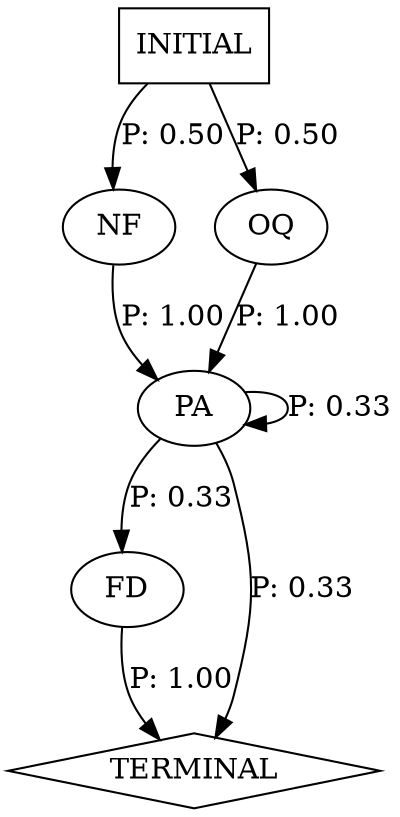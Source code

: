 digraph G {
  0 [label="FD"];
  1 [label="NF"];
  2 [label="OQ"];
  3 [label="PA"];
  4 [label="TERMINAL",shape=diamond];
  5 [label="INITIAL",shape=box];
0->4 [label="P: 1.00"];
1->3 [label="P: 1.00"];
2->3 [label="P: 1.00"];
3->0 [label="P: 0.33"];
3->3 [label="P: 0.33"];
3->4 [label="P: 0.33"];
5->1 [label="P: 0.50"];
5->2 [label="P: 0.50"];
}
